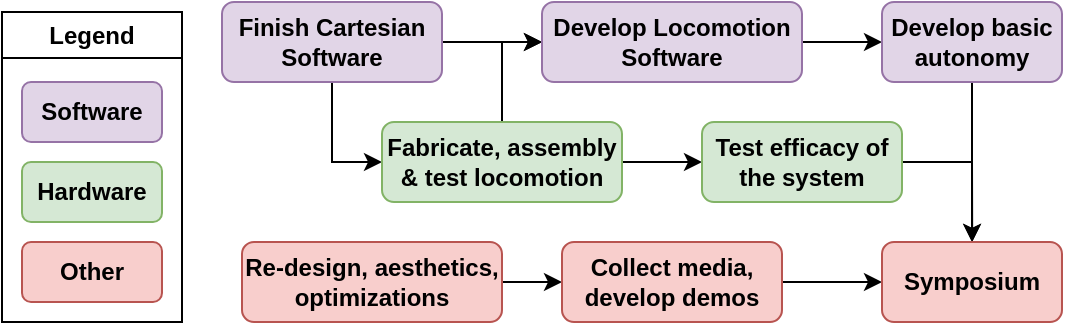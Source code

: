 <mxfile version="24.8.8">
  <diagram name="Page-1" id="xYLlPG4ysybyu49jcoZO">
    <mxGraphModel dx="1839" dy="592" grid="1" gridSize="10" guides="1" tooltips="1" connect="1" arrows="1" fold="1" page="1" pageScale="1" pageWidth="850" pageHeight="1100" math="0" shadow="0">
      <root>
        <mxCell id="0" />
        <mxCell id="1" parent="0" />
        <mxCell id="X_FWfzNXIEtCgG27BpAt-10" style="edgeStyle=orthogonalEdgeStyle;rounded=0;orthogonalLoop=1;jettySize=auto;html=1;exitX=1;exitY=0.5;exitDx=0;exitDy=0;" edge="1" parent="1" source="X_FWfzNXIEtCgG27BpAt-1" target="X_FWfzNXIEtCgG27BpAt-3">
          <mxGeometry relative="1" as="geometry" />
        </mxCell>
        <mxCell id="X_FWfzNXIEtCgG27BpAt-12" style="edgeStyle=orthogonalEdgeStyle;rounded=0;orthogonalLoop=1;jettySize=auto;html=1;exitX=0.5;exitY=1;exitDx=0;exitDy=0;entryX=0;entryY=0.5;entryDx=0;entryDy=0;" edge="1" parent="1" source="X_FWfzNXIEtCgG27BpAt-1" target="X_FWfzNXIEtCgG27BpAt-2">
          <mxGeometry relative="1" as="geometry" />
        </mxCell>
        <mxCell id="X_FWfzNXIEtCgG27BpAt-1" value="Finish Cartesian Software" style="rounded=1;whiteSpace=wrap;html=1;fillColor=#e1d5e7;strokeColor=#9673a6;fontStyle=1" vertex="1" parent="1">
          <mxGeometry x="90" y="270" width="110" height="40" as="geometry" />
        </mxCell>
        <mxCell id="X_FWfzNXIEtCgG27BpAt-13" style="edgeStyle=orthogonalEdgeStyle;rounded=0;orthogonalLoop=1;jettySize=auto;html=1;exitX=0.5;exitY=0;exitDx=0;exitDy=0;entryX=0;entryY=0.5;entryDx=0;entryDy=0;" edge="1" parent="1" source="X_FWfzNXIEtCgG27BpAt-2" target="X_FWfzNXIEtCgG27BpAt-3">
          <mxGeometry relative="1" as="geometry" />
        </mxCell>
        <mxCell id="X_FWfzNXIEtCgG27BpAt-14" style="edgeStyle=orthogonalEdgeStyle;rounded=0;orthogonalLoop=1;jettySize=auto;html=1;exitX=1;exitY=0.5;exitDx=0;exitDy=0;entryX=0;entryY=0.5;entryDx=0;entryDy=0;" edge="1" parent="1" source="X_FWfzNXIEtCgG27BpAt-2" target="X_FWfzNXIEtCgG27BpAt-5">
          <mxGeometry relative="1" as="geometry" />
        </mxCell>
        <mxCell id="X_FWfzNXIEtCgG27BpAt-2" value="Fabricate, assembly &amp;amp; test locomotion" style="rounded=1;whiteSpace=wrap;html=1;fillColor=#d5e8d4;strokeColor=#82b366;fontStyle=1" vertex="1" parent="1">
          <mxGeometry x="170" y="330" width="120" height="40" as="geometry" />
        </mxCell>
        <mxCell id="X_FWfzNXIEtCgG27BpAt-11" style="edgeStyle=orthogonalEdgeStyle;rounded=0;orthogonalLoop=1;jettySize=auto;html=1;exitX=1;exitY=0.5;exitDx=0;exitDy=0;" edge="1" parent="1" source="X_FWfzNXIEtCgG27BpAt-3" target="X_FWfzNXIEtCgG27BpAt-4">
          <mxGeometry relative="1" as="geometry" />
        </mxCell>
        <mxCell id="X_FWfzNXIEtCgG27BpAt-3" value="Develop Locomotion Software" style="rounded=1;whiteSpace=wrap;html=1;fillColor=#e1d5e7;strokeColor=#9673a6;fontStyle=1" vertex="1" parent="1">
          <mxGeometry x="250" y="270" width="130" height="40" as="geometry" />
        </mxCell>
        <mxCell id="X_FWfzNXIEtCgG27BpAt-19" style="edgeStyle=orthogonalEdgeStyle;rounded=0;orthogonalLoop=1;jettySize=auto;html=1;exitX=0.5;exitY=1;exitDx=0;exitDy=0;" edge="1" parent="1" source="X_FWfzNXIEtCgG27BpAt-4">
          <mxGeometry relative="1" as="geometry">
            <mxPoint x="465.095" y="390" as="targetPoint" />
          </mxGeometry>
        </mxCell>
        <mxCell id="X_FWfzNXIEtCgG27BpAt-4" value="Develop basic autonomy" style="rounded=1;whiteSpace=wrap;html=1;fillColor=#e1d5e7;strokeColor=#9673a6;fontStyle=1" vertex="1" parent="1">
          <mxGeometry x="420" y="270" width="90" height="40" as="geometry" />
        </mxCell>
        <mxCell id="X_FWfzNXIEtCgG27BpAt-18" style="edgeStyle=orthogonalEdgeStyle;rounded=0;orthogonalLoop=1;jettySize=auto;html=1;exitX=1;exitY=0.5;exitDx=0;exitDy=0;entryX=0.5;entryY=0;entryDx=0;entryDy=0;" edge="1" parent="1" source="X_FWfzNXIEtCgG27BpAt-5" target="X_FWfzNXIEtCgG27BpAt-9">
          <mxGeometry relative="1" as="geometry" />
        </mxCell>
        <mxCell id="X_FWfzNXIEtCgG27BpAt-5" value="Test efficacy of the system" style="rounded=1;whiteSpace=wrap;html=1;fillColor=#d5e8d4;strokeColor=#82b366;fontStyle=1" vertex="1" parent="1">
          <mxGeometry x="330" y="330" width="100" height="40" as="geometry" />
        </mxCell>
        <mxCell id="X_FWfzNXIEtCgG27BpAt-16" style="edgeStyle=orthogonalEdgeStyle;rounded=0;orthogonalLoop=1;jettySize=auto;html=1;exitX=1;exitY=0.5;exitDx=0;exitDy=0;" edge="1" parent="1" source="X_FWfzNXIEtCgG27BpAt-7" target="X_FWfzNXIEtCgG27BpAt-8">
          <mxGeometry relative="1" as="geometry" />
        </mxCell>
        <mxCell id="X_FWfzNXIEtCgG27BpAt-7" value="Re-design, aesthetics, optimizations" style="rounded=1;whiteSpace=wrap;html=1;fillColor=#f8cecc;strokeColor=#b85450;fontStyle=1" vertex="1" parent="1">
          <mxGeometry x="100" y="390" width="130" height="40" as="geometry" />
        </mxCell>
        <mxCell id="X_FWfzNXIEtCgG27BpAt-17" style="edgeStyle=orthogonalEdgeStyle;rounded=0;orthogonalLoop=1;jettySize=auto;html=1;entryX=0;entryY=0.5;entryDx=0;entryDy=0;" edge="1" parent="1" source="X_FWfzNXIEtCgG27BpAt-8" target="X_FWfzNXIEtCgG27BpAt-9">
          <mxGeometry relative="1" as="geometry" />
        </mxCell>
        <mxCell id="X_FWfzNXIEtCgG27BpAt-8" value="Collect media, develop demos" style="rounded=1;whiteSpace=wrap;html=1;fillColor=#f8cecc;strokeColor=#b85450;fontStyle=1" vertex="1" parent="1">
          <mxGeometry x="260" y="390" width="110" height="40" as="geometry" />
        </mxCell>
        <mxCell id="X_FWfzNXIEtCgG27BpAt-9" value="Symposium" style="rounded=1;whiteSpace=wrap;html=1;fillColor=#f8cecc;strokeColor=#b85450;fontStyle=1" vertex="1" parent="1">
          <mxGeometry x="420" y="390" width="90" height="40" as="geometry" />
        </mxCell>
        <mxCell id="X_FWfzNXIEtCgG27BpAt-20" value="Legend" style="swimlane;whiteSpace=wrap;html=1;container=0;" vertex="1" parent="1">
          <mxGeometry x="-20" y="275" width="90" height="155" as="geometry" />
        </mxCell>
        <mxCell id="X_FWfzNXIEtCgG27BpAt-22" value="Software" style="rounded=1;whiteSpace=wrap;html=1;fillColor=#e1d5e7;strokeColor=#9673a6;fontStyle=1;container=0;" vertex="1" parent="1">
          <mxGeometry x="-10" y="310" width="70" height="30" as="geometry" />
        </mxCell>
        <mxCell id="X_FWfzNXIEtCgG27BpAt-23" value="Hardware" style="rounded=1;whiteSpace=wrap;html=1;fillColor=#d5e8d4;strokeColor=#82b366;fontStyle=1;container=0;" vertex="1" parent="1">
          <mxGeometry x="-10" y="350" width="70" height="30" as="geometry" />
        </mxCell>
        <mxCell id="X_FWfzNXIEtCgG27BpAt-24" value="Other" style="rounded=1;whiteSpace=wrap;html=1;fillColor=#f8cecc;strokeColor=#b85450;fontStyle=1;container=0;" vertex="1" parent="1">
          <mxGeometry x="-10" y="390" width="70" height="30" as="geometry" />
        </mxCell>
      </root>
    </mxGraphModel>
  </diagram>
</mxfile>
